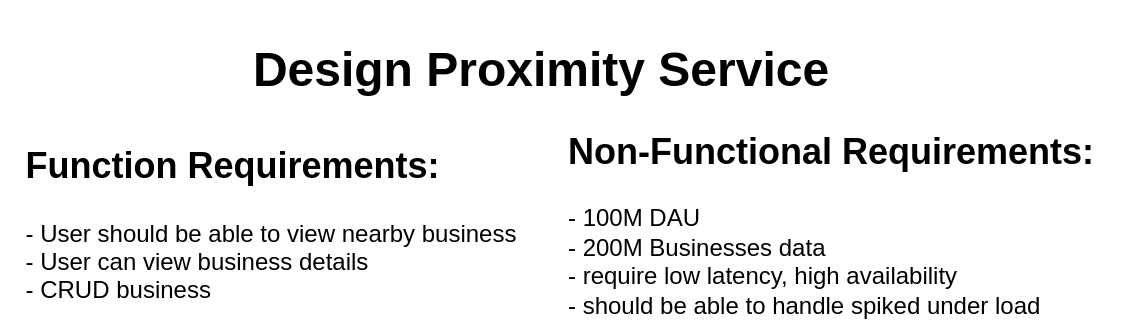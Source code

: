 <mxfile version="23.1.5" type="github">
  <diagram name="Page-1" id="MbEVAt4NnHHUbrUbkBMt">
    <mxGraphModel dx="954" dy="524" grid="1" gridSize="10" guides="1" tooltips="1" connect="1" arrows="1" fold="1" page="1" pageScale="1" pageWidth="827" pageHeight="1169" math="0" shadow="0">
      <root>
        <mxCell id="0" />
        <mxCell id="1" parent="0" />
        <mxCell id="XMpGwNp4SiRAKkERTzAP-1" value="&lt;h1&gt;Design Proximity Service&lt;/h1&gt;" style="text;html=1;align=center;verticalAlign=middle;resizable=0;points=[];autosize=1;strokeColor=none;fillColor=none;" vertex="1" parent="1">
          <mxGeometry x="259" y="20" width="310" height="70" as="geometry" />
        </mxCell>
        <mxCell id="XMpGwNp4SiRAKkERTzAP-2" value="&lt;h2 style=&quot;text-align: left;&quot;&gt;&lt;span style=&quot;background-color: initial;&quot;&gt;Function Requirements:&lt;/span&gt;&lt;/h2&gt;&lt;div style=&quot;text-align: left;&quot;&gt;&lt;span style=&quot;background-color: initial;&quot;&gt;- User should be able to view nearby business&lt;/span&gt;&lt;/div&gt;&lt;div style=&quot;text-align: left;&quot;&gt;&lt;span style=&quot;background-color: initial;&quot;&gt;- User can view business details&lt;/span&gt;&lt;/div&gt;&lt;div style=&quot;text-align: left;&quot;&gt;&lt;span style=&quot;background-color: initial;&quot;&gt;- CRUD business&lt;/span&gt;&lt;/div&gt;" style="text;html=1;align=center;verticalAlign=middle;resizable=0;points=[];autosize=1;strokeColor=none;fillColor=none;" vertex="1" parent="1">
          <mxGeometry x="144" y="70" width="270" height="110" as="geometry" />
        </mxCell>
        <mxCell id="XMpGwNp4SiRAKkERTzAP-3" value="&lt;h2 style=&quot;text-align: left;&quot;&gt;&lt;span style=&quot;background-color: initial;&quot;&gt;Non-Functional Requirements:&lt;/span&gt;&lt;/h2&gt;&lt;div style=&quot;text-align: left;&quot;&gt;&lt;span style=&quot;background-color: initial;&quot;&gt;- 100M DAU&lt;/span&gt;&lt;/div&gt;&lt;div style=&quot;text-align: left;&quot;&gt;&lt;span style=&quot;background-color: initial;&quot;&gt;- 200M Businesses data&lt;/span&gt;&lt;/div&gt;&lt;div style=&quot;text-align: left;&quot;&gt;&lt;span style=&quot;background-color: initial;&quot;&gt;- require low latency, high availability&lt;/span&gt;&lt;/div&gt;&lt;div style=&quot;text-align: left;&quot;&gt;&lt;span style=&quot;background-color: initial;&quot;&gt;- should be able to handle spiked under load&lt;/span&gt;&lt;/div&gt;" style="text;html=1;align=center;verticalAlign=middle;resizable=0;points=[];autosize=1;strokeColor=none;fillColor=none;" vertex="1" parent="1">
          <mxGeometry x="414" y="65" width="290" height="120" as="geometry" />
        </mxCell>
      </root>
    </mxGraphModel>
  </diagram>
</mxfile>
